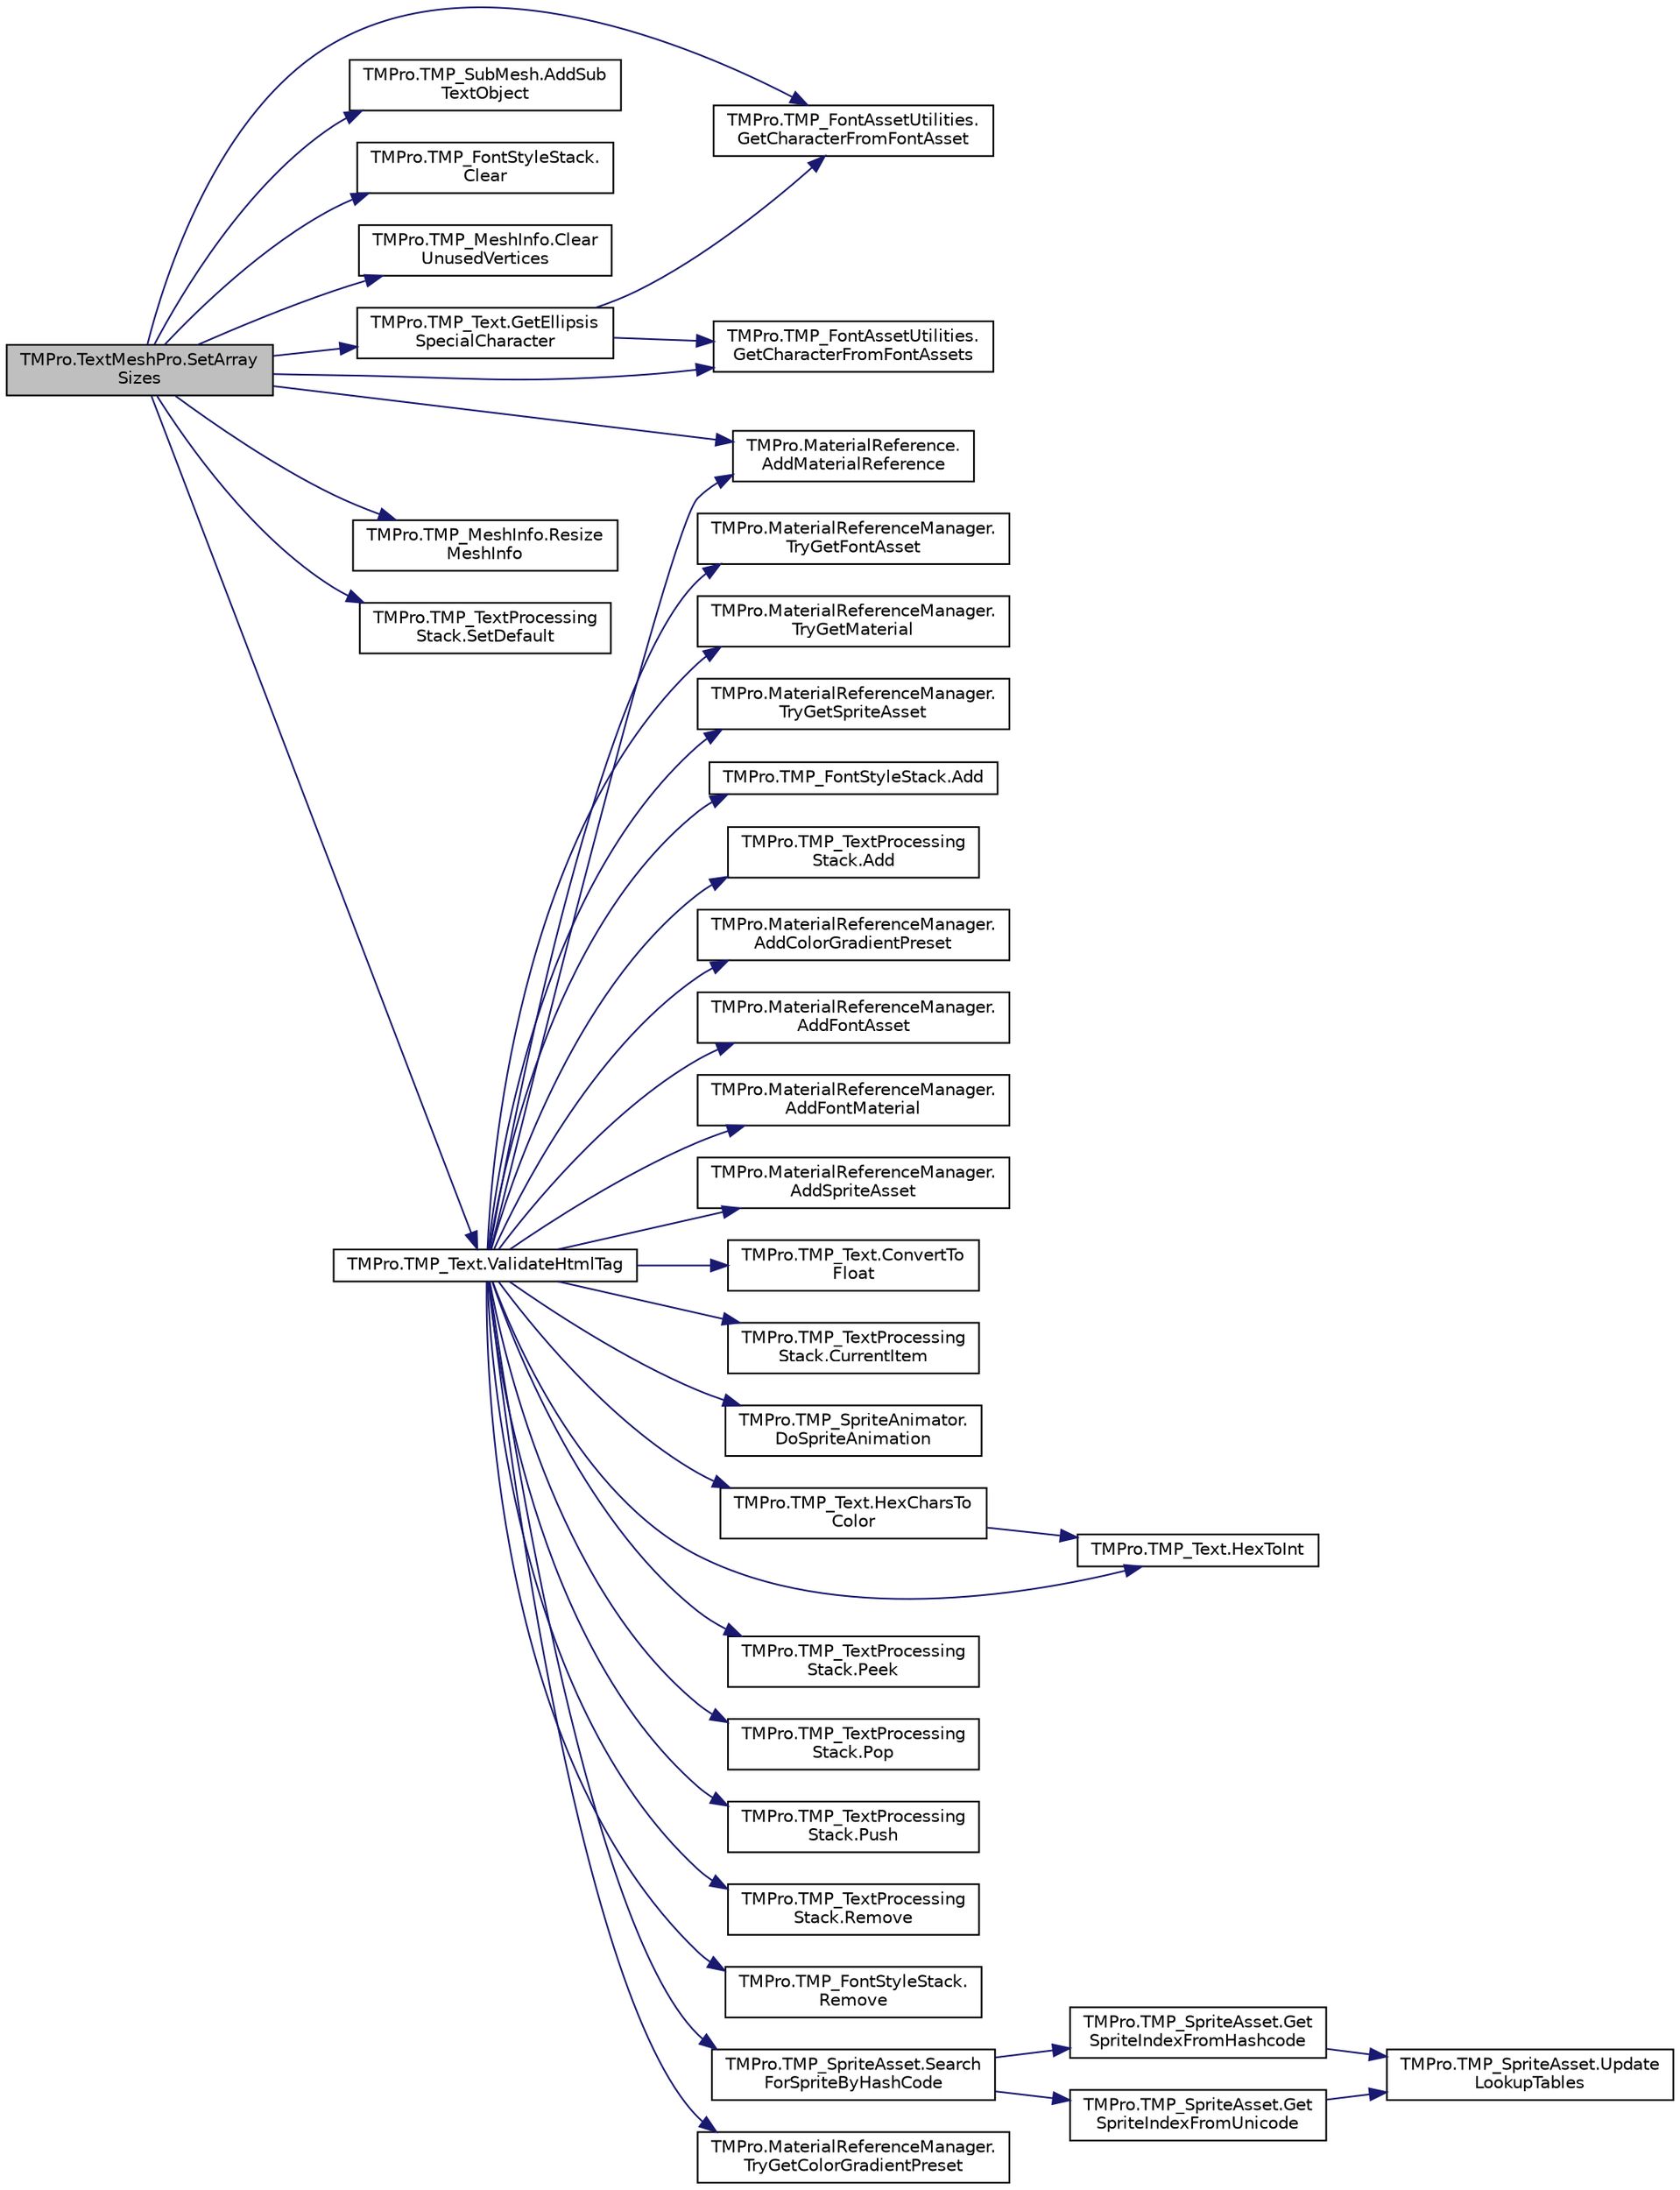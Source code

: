 digraph "TMPro.TextMeshPro.SetArraySizes"
{
 // LATEX_PDF_SIZE
  edge [fontname="Helvetica",fontsize="10",labelfontname="Helvetica",labelfontsize="10"];
  node [fontname="Helvetica",fontsize="10",shape=record];
  rankdir="LR";
  Node1 [label="TMPro.TextMeshPro.SetArray\lSizes",height=0.2,width=0.4,color="black", fillcolor="grey75", style="filled", fontcolor="black",tooltip="Method used to determine the number of visible characters and required buffer allocations."];
  Node1 -> Node2 [color="midnightblue",fontsize="10",style="solid",fontname="Helvetica"];
  Node2 [label="TMPro.MaterialReference.\lAddMaterialReference",height=0.2,width=0.4,color="black", fillcolor="white", style="filled",URL="$struct_t_m_pro_1_1_material_reference.html#a671a784525ebc4709414c442d7af7187",tooltip="Function to add a new material reference and returning its index in the material reference array."];
  Node1 -> Node3 [color="midnightblue",fontsize="10",style="solid",fontname="Helvetica"];
  Node3 [label="TMPro.TMP_SubMesh.AddSub\lTextObject",height=0.2,width=0.4,color="black", fillcolor="white", style="filled",URL="$class_t_m_pro_1_1_t_m_p___sub_mesh.html#aab11f751e99fd3566e382584cc334a4d",tooltip=" "];
  Node1 -> Node4 [color="midnightblue",fontsize="10",style="solid",fontname="Helvetica"];
  Node4 [label="TMPro.TMP_FontStyleStack.\lClear",height=0.2,width=0.4,color="black", fillcolor="white", style="filled",URL="$struct_t_m_pro_1_1_t_m_p___font_style_stack.html#a9f8f80526dcc65ce26a88e0e52637813",tooltip="Clear the basic XML tag stack."];
  Node1 -> Node5 [color="midnightblue",fontsize="10",style="solid",fontname="Helvetica"];
  Node5 [label="TMPro.TMP_MeshInfo.Clear\lUnusedVertices",height=0.2,width=0.4,color="black", fillcolor="white", style="filled",URL="$struct_t_m_pro_1_1_t_m_p___mesh_info.html#a7abd732cdaf4d54113166700701defd4",tooltip="Function to clear the vertices while preserving the Triangles, Normals and Tangents."];
  Node1 -> Node6 [color="midnightblue",fontsize="10",style="solid",fontname="Helvetica"];
  Node6 [label="TMPro.TMP_FontAssetUtilities.\lGetCharacterFromFontAsset",height=0.2,width=0.4,color="black", fillcolor="white", style="filled",URL="$class_t_m_pro_1_1_t_m_p___font_asset_utilities.html#a9d70106b39c64e03f4e62e1f13c0948b",tooltip="Returns the text element (character) for the given unicode value taking into consideration the reques..."];
  Node1 -> Node7 [color="midnightblue",fontsize="10",style="solid",fontname="Helvetica"];
  Node7 [label="TMPro.TMP_FontAssetUtilities.\lGetCharacterFromFontAssets",height=0.2,width=0.4,color="black", fillcolor="white", style="filled",URL="$class_t_m_pro_1_1_t_m_p___font_asset_utilities.html#afdc59bd1dcec2cddc898a4f034a66dee",tooltip="Returns the text element (character) for the given unicode value taking into consideration the reques..."];
  Node1 -> Node8 [color="midnightblue",fontsize="10",style="solid",fontname="Helvetica"];
  Node8 [label="TMPro.TMP_Text.GetEllipsis\lSpecialCharacter",height=0.2,width=0.4,color="black", fillcolor="white", style="filled",URL="$class_t_m_pro_1_1_t_m_p___text.html#a3193988e012b58e178ae978de5e64e6d",tooltip=" "];
  Node8 -> Node6 [color="midnightblue",fontsize="10",style="solid",fontname="Helvetica"];
  Node8 -> Node7 [color="midnightblue",fontsize="10",style="solid",fontname="Helvetica"];
  Node1 -> Node9 [color="midnightblue",fontsize="10",style="solid",fontname="Helvetica"];
  Node9 [label="TMPro.TMP_MeshInfo.Resize\lMeshInfo",height=0.2,width=0.4,color="black", fillcolor="white", style="filled",URL="$struct_t_m_pro_1_1_t_m_p___mesh_info.html#ac2631e006b2107ce543716541a48e5d1",tooltip="Function to resized the content of MeshData and re-assign normals, tangents and triangles."];
  Node1 -> Node10 [color="midnightblue",fontsize="10",style="solid",fontname="Helvetica"];
  Node10 [label="TMPro.TMP_TextProcessing\lStack.SetDefault",height=0.2,width=0.4,color="black", fillcolor="white", style="filled",URL="$struct_t_m_pro_1_1_t_m_p___text_processing_stack.html#a1580e126246f80bf22e81f42b58c103a",tooltip="Function to set the first item on the stack and reset index."];
  Node1 -> Node11 [color="midnightblue",fontsize="10",style="solid",fontname="Helvetica"];
  Node11 [label="TMPro.TMP_Text.ValidateHtmlTag",height=0.2,width=0.4,color="black", fillcolor="white", style="filled",URL="$class_t_m_pro_1_1_t_m_p___text.html#a76d0eee876964ce9802f7176a61e70d7",tooltip="Function to identify and validate the rich tag. Returns the position of the > if the tag was valid."];
  Node11 -> Node12 [color="midnightblue",fontsize="10",style="solid",fontname="Helvetica"];
  Node12 [label="TMPro.TMP_FontStyleStack.Add",height=0.2,width=0.4,color="black", fillcolor="white", style="filled",URL="$struct_t_m_pro_1_1_t_m_p___font_style_stack.html#afb49bfd1712fe787fa32441c01b9c87f",tooltip=" "];
  Node11 -> Node13 [color="midnightblue",fontsize="10",style="solid",fontname="Helvetica"];
  Node13 [label="TMPro.TMP_TextProcessing\lStack.Add",height=0.2,width=0.4,color="black", fillcolor="white", style="filled",URL="$struct_t_m_pro_1_1_t_m_p___text_processing_stack.html#ae714d56264dcfa5e94adebcee1c8e678",tooltip="Function to add a new item to the stack."];
  Node11 -> Node14 [color="midnightblue",fontsize="10",style="solid",fontname="Helvetica"];
  Node14 [label="TMPro.MaterialReferenceManager.\lAddColorGradientPreset",height=0.2,width=0.4,color="black", fillcolor="white", style="filled",URL="$class_t_m_pro_1_1_material_reference_manager.html#aaff4d63fa8a94aa0b4badb98076ce0b3",tooltip="Add new Color Gradient Preset to dictionary."];
  Node11 -> Node15 [color="midnightblue",fontsize="10",style="solid",fontname="Helvetica"];
  Node15 [label="TMPro.MaterialReferenceManager.\lAddFontAsset",height=0.2,width=0.4,color="black", fillcolor="white", style="filled",URL="$class_t_m_pro_1_1_material_reference_manager.html#aef7197e07d5b322b6ed3d8baf4d8c0cf",tooltip="Add new font asset reference to dictionary."];
  Node11 -> Node16 [color="midnightblue",fontsize="10",style="solid",fontname="Helvetica"];
  Node16 [label="TMPro.MaterialReferenceManager.\lAddFontMaterial",height=0.2,width=0.4,color="black", fillcolor="white", style="filled",URL="$class_t_m_pro_1_1_material_reference_manager.html#ad32f019ea73193084d8e7f90f387b679",tooltip="Add new Material reference to dictionary."];
  Node11 -> Node2 [color="midnightblue",fontsize="10",style="solid",fontname="Helvetica"];
  Node11 -> Node17 [color="midnightblue",fontsize="10",style="solid",fontname="Helvetica"];
  Node17 [label="TMPro.MaterialReferenceManager.\lAddSpriteAsset",height=0.2,width=0.4,color="black", fillcolor="white", style="filled",URL="$class_t_m_pro_1_1_material_reference_manager.html#a3810186f9c82e44d3ca54ed456f6d8bd",tooltip="Add new Sprite Asset to dictionary."];
  Node11 -> Node18 [color="midnightblue",fontsize="10",style="solid",fontname="Helvetica"];
  Node18 [label="TMPro.TMP_Text.ConvertTo\lFloat",height=0.2,width=0.4,color="black", fillcolor="white", style="filled",URL="$class_t_m_pro_1_1_t_m_p___text.html#a939a6f39042a1079067970d796eeee6f",tooltip="Extracts a float value from char[] assuming we know the position of the start, end and decimal point."];
  Node11 -> Node19 [color="midnightblue",fontsize="10",style="solid",fontname="Helvetica"];
  Node19 [label="TMPro.TMP_TextProcessing\lStack.CurrentItem",height=0.2,width=0.4,color="black", fillcolor="white", style="filled",URL="$struct_t_m_pro_1_1_t_m_p___text_processing_stack.html#a316f48634f9ec9d9823cc7626e6439b8",tooltip="Function to retrieve the current item from the stack."];
  Node11 -> Node20 [color="midnightblue",fontsize="10",style="solid",fontname="Helvetica"];
  Node20 [label="TMPro.TMP_SpriteAnimator.\lDoSpriteAnimation",height=0.2,width=0.4,color="black", fillcolor="white", style="filled",URL="$class_t_m_pro_1_1_t_m_p___sprite_animator.html#aaea8d585b20ea1d6f9d96c60033dc1a6",tooltip=" "];
  Node11 -> Node21 [color="midnightblue",fontsize="10",style="solid",fontname="Helvetica"];
  Node21 [label="TMPro.TMP_Text.HexCharsTo\lColor",height=0.2,width=0.4,color="black", fillcolor="white", style="filled",URL="$class_t_m_pro_1_1_t_m_p___text.html#a455f31609db404fc228b7208b97a3a74",tooltip="Method to convert Hex color values to Color32"];
  Node21 -> Node22 [color="midnightblue",fontsize="10",style="solid",fontname="Helvetica"];
  Node22 [label="TMPro.TMP_Text.HexToInt",height=0.2,width=0.4,color="black", fillcolor="white", style="filled",URL="$class_t_m_pro_1_1_t_m_p___text.html#a2c888ce3a21999d51131753730cac678",tooltip="Function to pack scale information in the UV2 Channel."];
  Node11 -> Node22 [color="midnightblue",fontsize="10",style="solid",fontname="Helvetica"];
  Node11 -> Node23 [color="midnightblue",fontsize="10",style="solid",fontname="Helvetica"];
  Node23 [label="TMPro.TMP_TextProcessing\lStack.Peek",height=0.2,width=0.4,color="black", fillcolor="white", style="filled",URL="$struct_t_m_pro_1_1_t_m_p___text_processing_stack.html#a59e978bf54e1905503edf75e0d75bb59",tooltip=" "];
  Node11 -> Node24 [color="midnightblue",fontsize="10",style="solid",fontname="Helvetica"];
  Node24 [label="TMPro.TMP_TextProcessing\lStack.Pop",height=0.2,width=0.4,color="black", fillcolor="white", style="filled",URL="$struct_t_m_pro_1_1_t_m_p___text_processing_stack.html#a96c2a8cc7189e7ed4116adbb6187bb27",tooltip=" "];
  Node11 -> Node25 [color="midnightblue",fontsize="10",style="solid",fontname="Helvetica"];
  Node25 [label="TMPro.TMP_TextProcessing\lStack.Push",height=0.2,width=0.4,color="black", fillcolor="white", style="filled",URL="$struct_t_m_pro_1_1_t_m_p___text_processing_stack.html#a32c376682e5f9ae7a7291676a9974e80",tooltip=" "];
  Node11 -> Node26 [color="midnightblue",fontsize="10",style="solid",fontname="Helvetica"];
  Node26 [label="TMPro.TMP_TextProcessing\lStack.Remove",height=0.2,width=0.4,color="black", fillcolor="white", style="filled",URL="$struct_t_m_pro_1_1_t_m_p___text_processing_stack.html#ae88317fdd03d23ab9ffb5e7dbd22aac1",tooltip="Function to retrieve an item from the stack."];
  Node11 -> Node27 [color="midnightblue",fontsize="10",style="solid",fontname="Helvetica"];
  Node27 [label="TMPro.TMP_FontStyleStack.\lRemove",height=0.2,width=0.4,color="black", fillcolor="white", style="filled",URL="$struct_t_m_pro_1_1_t_m_p___font_style_stack.html#a2d9ff822b2f097a67057a194149077d4",tooltip=" "];
  Node11 -> Node28 [color="midnightblue",fontsize="10",style="solid",fontname="Helvetica"];
  Node28 [label="TMPro.TMP_SpriteAsset.Search\lForSpriteByHashCode",height=0.2,width=0.4,color="black", fillcolor="white", style="filled",URL="$class_t_m_pro_1_1_t_m_p___sprite_asset.html#a0a140b6024a1c437a950681c7c9f4212",tooltip="Search the given sprite asset and fallbacks for a sprite whose hash code value of its name matches th..."];
  Node28 -> Node29 [color="midnightblue",fontsize="10",style="solid",fontname="Helvetica"];
  Node29 [label="TMPro.TMP_SpriteAsset.Get\lSpriteIndexFromHashcode",height=0.2,width=0.4,color="black", fillcolor="white", style="filled",URL="$class_t_m_pro_1_1_t_m_p___sprite_asset.html#a9913527431a09b1d82e42f8365b2533c",tooltip="Function which returns the sprite index using the hashcode of the name"];
  Node29 -> Node30 [color="midnightblue",fontsize="10",style="solid",fontname="Helvetica"];
  Node30 [label="TMPro.TMP_SpriteAsset.Update\lLookupTables",height=0.2,width=0.4,color="black", fillcolor="white", style="filled",URL="$class_t_m_pro_1_1_t_m_p___sprite_asset.html#ac0d576c7ae191d74887684c5388ca32a",tooltip="Function to update the sprite name and unicode lookup tables. This function should be called when a s..."];
  Node28 -> Node31 [color="midnightblue",fontsize="10",style="solid",fontname="Helvetica"];
  Node31 [label="TMPro.TMP_SpriteAsset.Get\lSpriteIndexFromUnicode",height=0.2,width=0.4,color="black", fillcolor="white", style="filled",URL="$class_t_m_pro_1_1_t_m_p___sprite_asset.html#a8ee6b1fc6a39a615005fe6b53c2906a2",tooltip="Returns the index of the sprite for the given unicode value."];
  Node31 -> Node30 [color="midnightblue",fontsize="10",style="solid",fontname="Helvetica"];
  Node11 -> Node32 [color="midnightblue",fontsize="10",style="solid",fontname="Helvetica"];
  Node32 [label="TMPro.MaterialReferenceManager.\lTryGetColorGradientPreset",height=0.2,width=0.4,color="black", fillcolor="white", style="filled",URL="$class_t_m_pro_1_1_material_reference_manager.html#a61de4a348042d6714254fd9558f8f632",tooltip="Function returning the Color Gradient Preset corresponding to the provided hash code."];
  Node11 -> Node33 [color="midnightblue",fontsize="10",style="solid",fontname="Helvetica"];
  Node33 [label="TMPro.MaterialReferenceManager.\lTryGetFontAsset",height=0.2,width=0.4,color="black", fillcolor="white", style="filled",URL="$class_t_m_pro_1_1_material_reference_manager.html#aea90526985cf5081a931bfbc4d36af81",tooltip="Function returning the Font Asset corresponding to the provided hash code."];
  Node11 -> Node34 [color="midnightblue",fontsize="10",style="solid",fontname="Helvetica"];
  Node34 [label="TMPro.MaterialReferenceManager.\lTryGetMaterial",height=0.2,width=0.4,color="black", fillcolor="white", style="filled",URL="$class_t_m_pro_1_1_material_reference_manager.html#a4826b2b5ac5de579423e0eaee6955dfc",tooltip="Function returning the Font Material corresponding to the provided hash code."];
  Node11 -> Node35 [color="midnightblue",fontsize="10",style="solid",fontname="Helvetica"];
  Node35 [label="TMPro.MaterialReferenceManager.\lTryGetSpriteAsset",height=0.2,width=0.4,color="black", fillcolor="white", style="filled",URL="$class_t_m_pro_1_1_material_reference_manager.html#a134f55b51c7660176516e2fe3b71d4ae",tooltip="Function returning the Sprite Asset corresponding to the provided hash code."];
}
